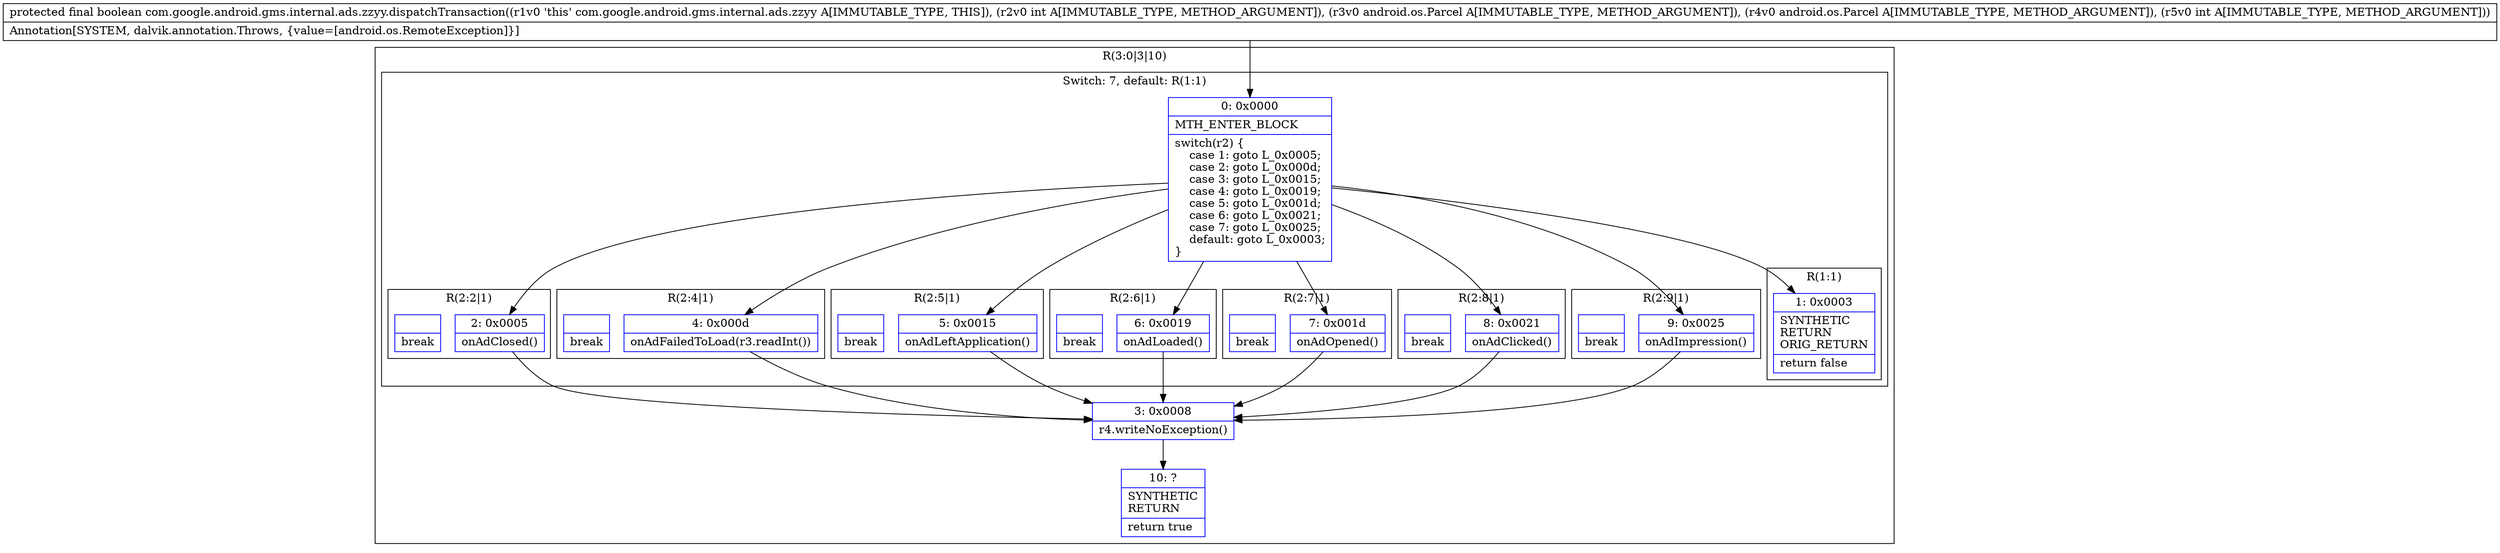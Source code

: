 digraph "CFG forcom.google.android.gms.internal.ads.zzyy.dispatchTransaction(ILandroid\/os\/Parcel;Landroid\/os\/Parcel;I)Z" {
subgraph cluster_Region_1601087249 {
label = "R(3:0|3|10)";
node [shape=record,color=blue];
subgraph cluster_SwitchRegion_1366460528 {
label = "Switch: 7, default: R(1:1)";
node [shape=record,color=blue];
Node_0 [shape=record,label="{0\:\ 0x0000|MTH_ENTER_BLOCK\l|switch(r2) \{\l    case 1: goto L_0x0005;\l    case 2: goto L_0x000d;\l    case 3: goto L_0x0015;\l    case 4: goto L_0x0019;\l    case 5: goto L_0x001d;\l    case 6: goto L_0x0021;\l    case 7: goto L_0x0025;\l    default: goto L_0x0003;\l\}\l}"];
subgraph cluster_Region_2076403633 {
label = "R(2:2|1)";
node [shape=record,color=blue];
Node_2 [shape=record,label="{2\:\ 0x0005|onAdClosed()\l}"];
Node_InsnContainer_1008791720 [shape=record,label="{|break\l}"];
}
subgraph cluster_Region_375164434 {
label = "R(2:4|1)";
node [shape=record,color=blue];
Node_4 [shape=record,label="{4\:\ 0x000d|onAdFailedToLoad(r3.readInt())\l}"];
Node_InsnContainer_1403565473 [shape=record,label="{|break\l}"];
}
subgraph cluster_Region_859225738 {
label = "R(2:5|1)";
node [shape=record,color=blue];
Node_5 [shape=record,label="{5\:\ 0x0015|onAdLeftApplication()\l}"];
Node_InsnContainer_145276404 [shape=record,label="{|break\l}"];
}
subgraph cluster_Region_2054594285 {
label = "R(2:6|1)";
node [shape=record,color=blue];
Node_6 [shape=record,label="{6\:\ 0x0019|onAdLoaded()\l}"];
Node_InsnContainer_1826957759 [shape=record,label="{|break\l}"];
}
subgraph cluster_Region_1780553799 {
label = "R(2:7|1)";
node [shape=record,color=blue];
Node_7 [shape=record,label="{7\:\ 0x001d|onAdOpened()\l}"];
Node_InsnContainer_665542634 [shape=record,label="{|break\l}"];
}
subgraph cluster_Region_1776561156 {
label = "R(2:8|1)";
node [shape=record,color=blue];
Node_8 [shape=record,label="{8\:\ 0x0021|onAdClicked()\l}"];
Node_InsnContainer_747194454 [shape=record,label="{|break\l}"];
}
subgraph cluster_Region_1317572256 {
label = "R(2:9|1)";
node [shape=record,color=blue];
Node_9 [shape=record,label="{9\:\ 0x0025|onAdImpression()\l}"];
Node_InsnContainer_866241684 [shape=record,label="{|break\l}"];
}
subgraph cluster_Region_2079150824 {
label = "R(1:1)";
node [shape=record,color=blue];
Node_1 [shape=record,label="{1\:\ 0x0003|SYNTHETIC\lRETURN\lORIG_RETURN\l|return false\l}"];
}
}
Node_3 [shape=record,label="{3\:\ 0x0008|r4.writeNoException()\l}"];
Node_10 [shape=record,label="{10\:\ ?|SYNTHETIC\lRETURN\l|return true\l}"];
}
MethodNode[shape=record,label="{protected final boolean com.google.android.gms.internal.ads.zzyy.dispatchTransaction((r1v0 'this' com.google.android.gms.internal.ads.zzyy A[IMMUTABLE_TYPE, THIS]), (r2v0 int A[IMMUTABLE_TYPE, METHOD_ARGUMENT]), (r3v0 android.os.Parcel A[IMMUTABLE_TYPE, METHOD_ARGUMENT]), (r4v0 android.os.Parcel A[IMMUTABLE_TYPE, METHOD_ARGUMENT]), (r5v0 int A[IMMUTABLE_TYPE, METHOD_ARGUMENT]))  | Annotation[SYSTEM, dalvik.annotation.Throws, \{value=[android.os.RemoteException]\}]\l}"];
MethodNode -> Node_0;
Node_0 -> Node_1;
Node_0 -> Node_2;
Node_0 -> Node_4;
Node_0 -> Node_5;
Node_0 -> Node_6;
Node_0 -> Node_7;
Node_0 -> Node_8;
Node_0 -> Node_9;
Node_2 -> Node_3;
Node_4 -> Node_3;
Node_5 -> Node_3;
Node_6 -> Node_3;
Node_7 -> Node_3;
Node_8 -> Node_3;
Node_9 -> Node_3;
Node_3 -> Node_10;
}

